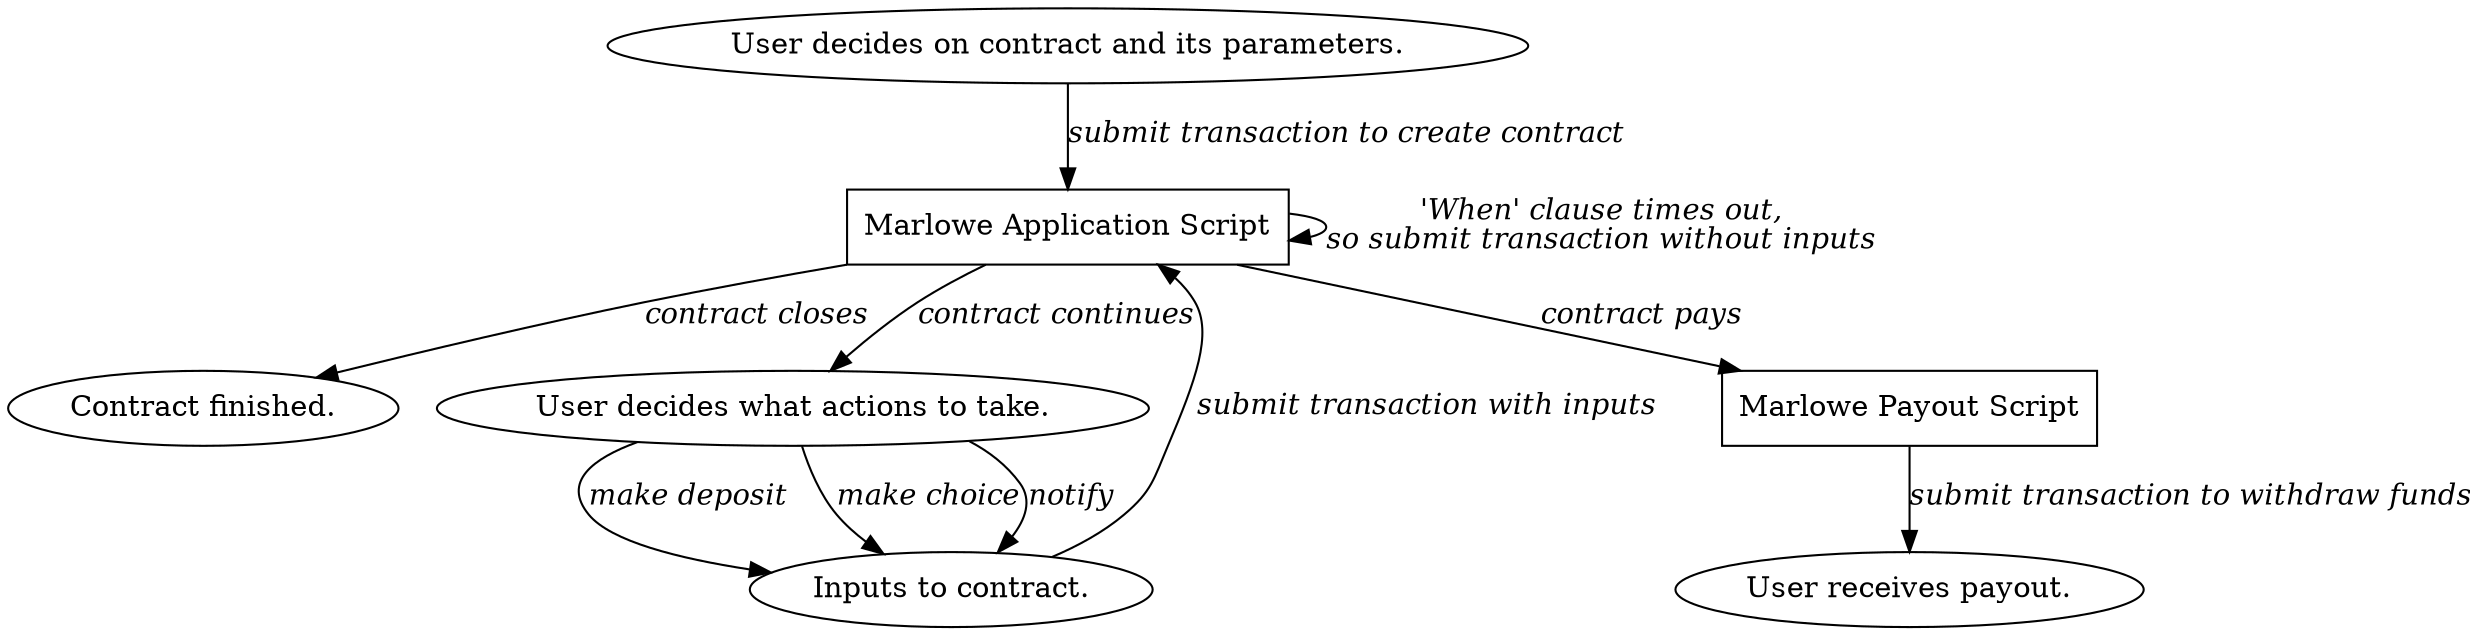 digraph Lifecycle {


node [shape=box]


UserSelect [shape=oval label="User decides on contract and its parameters."]


ApplicationScript [label="Marlowe Application Script"]

UserSelect -> ApplicationScript [label=<<i>submit transaction to create contract</i>>]

ApplicationScript-> ApplicationScript [label=<<i>'When' clause times out,<br/>so submit transaction without inputs</i>>]


Close [shape=oval label="Contract finished."]

ApplicationScript -> Close [label=<<i>contract closes</i>>]


UserDecide [shape=oval label="User decides what actions to take."]

ApplicationScript -> UserDecide [label=<<i>contract continues</i>>]


Inputs [shape=oval label="Inputs to contract."]

UserDecide -> Inputs [label=<<i>make deposit</i>>]

UserDecide -> Inputs [label=<<i>make choice</i>>]

UserDecide -> Inputs [label=<<i>notify</i>>]

Inputs -> ApplicationScript [label=<<i>submit transaction with inputs</i>>]


PayoutScript [label="Marlowe Payout Script"]

ApplicationScript -> PayoutScript [label=<<i>contract pays</i>>]


UserFunds [shape=oval label="User receives payout."]

PayoutScript -> UserFunds [label=<<i>submit transaction to withdraw funds</i>>]


}
